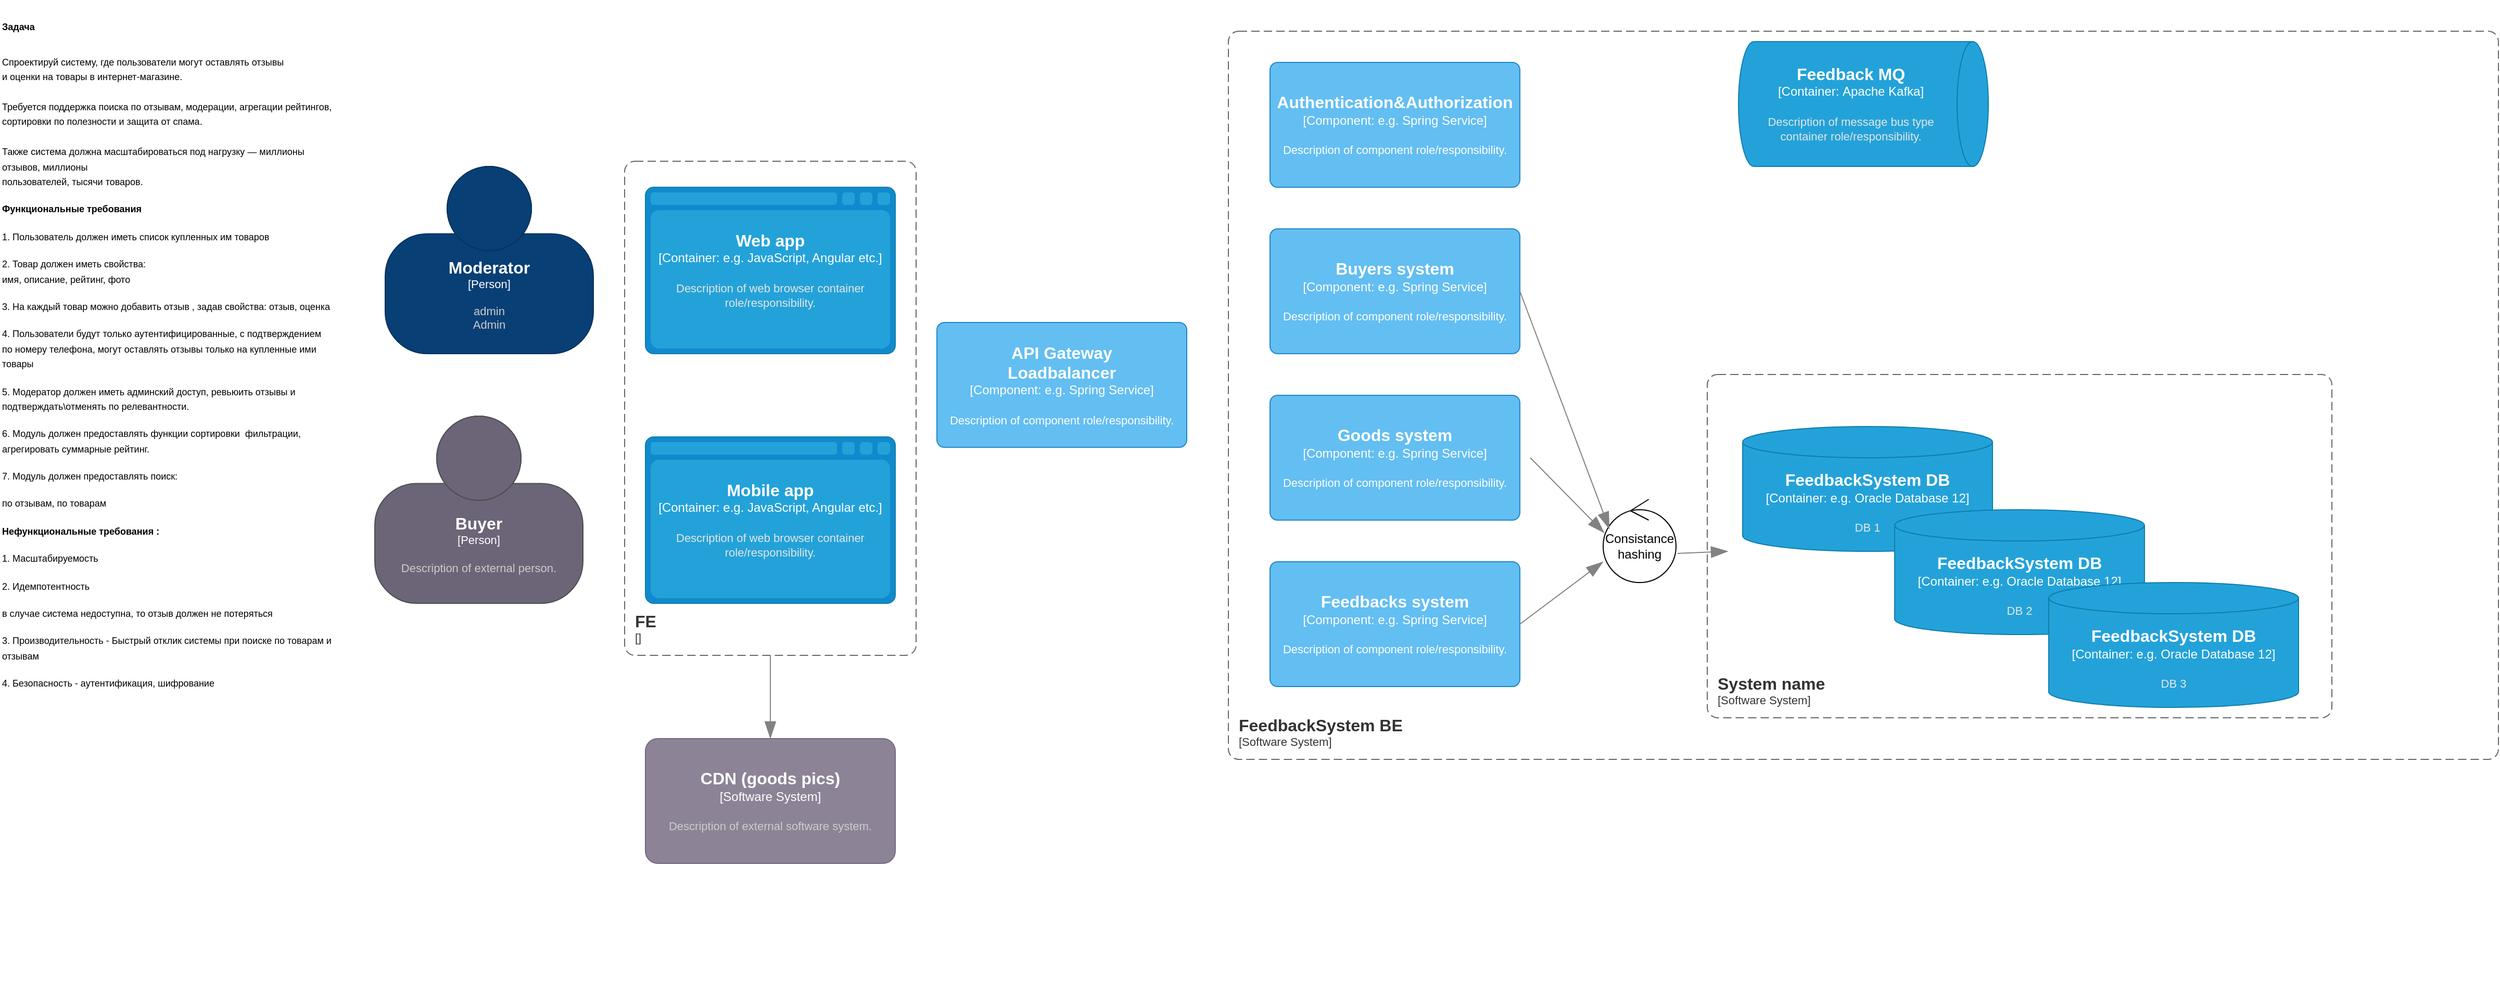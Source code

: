 <mxfile version="27.0.6">
  <diagram name="Страница — 1" id="girLjb2KF1cw0PSgZrCs">
    <mxGraphModel dx="2374" dy="860" grid="1" gridSize="10" guides="1" tooltips="1" connect="1" arrows="1" fold="1" page="1" pageScale="1" pageWidth="827" pageHeight="1169" math="0" shadow="0">
      <root>
        <mxCell id="0" />
        <mxCell id="1" parent="0" />
        <mxCell id="WG9SHNsGWkqD0caVoFuH-1" value="&lt;h1 style=&quot;margin-top: 0px;&quot;&gt;&lt;font style=&quot;font-size: 9px;&quot;&gt;Задача&lt;/font&gt;&lt;/h1&gt;&lt;p class=&quot;MsoNormal&quot;&gt;&lt;font style=&quot;font-size: 9px;&quot;&gt;Спроектируй систему, где пользователи могут оставлять отзывы&lt;br&gt;и оценки на товары в интернет-магазине.&lt;br&gt;&lt;br&gt;Требуется поддержка поиска по отзывам, модерации, агрегации рейтингов,&lt;br&gt;сортировки по полезности и защита от спама.&lt;br&gt;&lt;br&gt;Также система должна масштабироваться под нагрузку — миллионы отзывов, миллионы&lt;br&gt;пользователей, тысячи товаров.&lt;/font&gt;&lt;/p&gt;&lt;p class=&quot;MsoNormal&quot;&gt;&lt;b&gt;&lt;font style=&quot;font-size: 9px;&quot;&gt;Функциональные требования&lt;/font&gt;&lt;/b&gt;&lt;/p&gt;&lt;p class=&quot;MsoNormal&quot;&gt;&lt;font style=&quot;font-size: 9px;&quot;&gt;1. Пользователь должен иметь список купленных им товаров&amp;nbsp;&lt;/font&gt;&lt;/p&gt;&lt;p class=&quot;MsoNormal&quot;&gt;&lt;font style=&quot;font-size: 9px;&quot;&gt;2. Товар должен иметь свойства:&lt;br&gt;имя, описание, рейтинг, фото&lt;/font&gt;&lt;/p&gt;&lt;p class=&quot;MsoNormal&quot;&gt;&lt;font style=&quot;font-size: 9px;&quot;&gt;3. На каждый товар можно добавить отзыв , задав свойства: отзыв, оценка&lt;/font&gt;&lt;/p&gt;&lt;p class=&quot;MsoNormal&quot;&gt;&lt;font style=&quot;font-size: 9px;&quot;&gt;4. Пользователи будут только аутентифицированные, с подтверждением по номеру телефона, могут оставлять отзывы только на купленные ими товары&lt;/font&gt;&lt;/p&gt;&lt;p class=&quot;MsoNormal&quot;&gt;&lt;font style=&quot;font-size: 9px;&quot;&gt;5. Модератор должен иметь админский доступ, ревьюить отзывы и подтверждать\отменять по релевантности.&lt;/font&gt;&lt;/p&gt;&lt;p class=&quot;MsoNormal&quot;&gt;&lt;font style=&quot;font-size: 9px;&quot;&gt;6. Модуль должен предоставлять функции сортировки&amp;nbsp; фильтрации, агрегировать суммарные рейтинг.&lt;/font&gt;&lt;/p&gt;&lt;p class=&quot;MsoNormal&quot;&gt;&lt;font style=&quot;font-size: 9px;&quot;&gt;7. Модуль должен предоставлять поиск:&lt;/font&gt;&lt;/p&gt;&lt;p class=&quot;MsoNormal&quot;&gt;&lt;font style=&quot;font-size: 9px;&quot;&gt;по отзывам, по товарам&lt;/font&gt;&lt;/p&gt;&lt;p class=&quot;MsoNormal&quot;&gt;&lt;span style=&quot;background-color: transparent; color: light-dark(rgb(0, 0, 0), rgb(255, 255, 255));&quot;&gt;&lt;b&gt;&lt;font style=&quot;font-size: 9px;&quot;&gt;Нефункциональные требования :&lt;/font&gt;&lt;/b&gt;&lt;/span&gt;&lt;/p&gt;&lt;p class=&quot;MsoNormal&quot;&gt;&lt;span style=&quot;background-color: transparent; color: light-dark(rgb(0, 0, 0), rgb(255, 255, 255));&quot;&gt;&lt;font style=&quot;font-size: 9px;&quot;&gt;1. Масштабируемость&lt;/font&gt;&lt;/span&gt;&lt;/p&gt;&lt;p class=&quot;MsoNormal&quot;&gt;&lt;span style=&quot;background-color: transparent; color: light-dark(rgb(0, 0, 0), rgb(255, 255, 255));&quot;&gt;&lt;font style=&quot;font-size: 9px;&quot;&gt;2. Идемпотентность&amp;nbsp;&lt;/font&gt;&lt;/span&gt;&lt;/p&gt;&lt;p class=&quot;MsoNormal&quot;&gt;&lt;span style=&quot;background-color: transparent; color: light-dark(rgb(0, 0, 0), rgb(255, 255, 255));&quot;&gt;&lt;font style=&quot;font-size: 9px;&quot;&gt;в случае система недоступна, то отзыв должен не потеряться&lt;/font&gt;&lt;/span&gt;&lt;/p&gt;&lt;p class=&quot;MsoNormal&quot;&gt;&lt;span style=&quot;background-color: transparent; color: light-dark(rgb(0, 0, 0), rgb(255, 255, 255));&quot;&gt;&lt;font style=&quot;font-size: 9px;&quot;&gt;3. Производительность - Быстрый отклик системы при поиске по товарам и отзывам&lt;/font&gt;&lt;/span&gt;&lt;/p&gt;&lt;p class=&quot;MsoNormal&quot;&gt;&lt;span style=&quot;background-color: transparent; color: light-dark(rgb(0, 0, 0), rgb(255, 255, 255));&quot;&gt;&lt;font style=&quot;font-size: 9px;&quot;&gt;4. Безопасность - аутентификация, шифрование&lt;/font&gt;&lt;/span&gt;&lt;/p&gt;" style="text;html=1;whiteSpace=wrap;overflow=hidden;rounded=0;" vertex="1" parent="1">
          <mxGeometry x="-20" y="20" width="320" height="940" as="geometry" />
        </mxCell>
        <object placeholders="1" c4Name="Moderator" c4Type="Person" c4Description="admin&#xa;Admin" label="&lt;font style=&quot;font-size: 16px&quot;&gt;&lt;b&gt;%c4Name%&lt;/b&gt;&lt;/font&gt;&lt;div&gt;[%c4Type%]&lt;/div&gt;&lt;br&gt;&lt;div&gt;&lt;font style=&quot;font-size: 11px&quot;&gt;&lt;font color=&quot;#cccccc&quot;&gt;%c4Description%&lt;/font&gt;&lt;/div&gt;" id="WG9SHNsGWkqD0caVoFuH-2">
          <mxCell style="html=1;fontSize=11;dashed=0;whiteSpace=wrap;fillColor=#083F75;strokeColor=#06315C;fontColor=#ffffff;shape=mxgraph.c4.person2;align=center;metaEdit=1;points=[[0.5,0,0],[1,0.5,0],[1,0.75,0],[0.75,1,0],[0.5,1,0],[0.25,1,0],[0,0.75,0],[0,0.5,0]];resizable=0;" vertex="1" parent="1">
            <mxGeometry x="350" y="180" width="200" height="180" as="geometry" />
          </mxCell>
        </object>
        <mxCell id="WG9SHNsGWkqD0caVoFuH-3" style="edgeStyle=orthogonalEdgeStyle;rounded=0;orthogonalLoop=1;jettySize=auto;html=1;exitX=0.5;exitY=1;exitDx=0;exitDy=0;exitPerimeter=0;" edge="1" parent="1" source="WG9SHNsGWkqD0caVoFuH-2" target="WG9SHNsGWkqD0caVoFuH-2">
          <mxGeometry relative="1" as="geometry" />
        </mxCell>
        <object placeholders="1" c4Name="Buyer" c4Type="Person" c4Description="Description of external person. " label="&lt;font style=&quot;font-size: 16px&quot;&gt;&lt;b&gt;%c4Name%&lt;/b&gt;&lt;/font&gt;&lt;div&gt;[%c4Type%]&lt;/div&gt;&lt;br&gt;&lt;div&gt;&lt;font style=&quot;font-size: 11px&quot;&gt;&lt;font color=&quot;#cccccc&quot;&gt;%c4Description%&lt;/font&gt;&lt;/div&gt;" id="WG9SHNsGWkqD0caVoFuH-4">
          <mxCell style="html=1;fontSize=11;dashed=0;whiteSpace=wrap;fillColor=#6C6477;strokeColor=#4D4D4D;fontColor=#ffffff;shape=mxgraph.c4.person2;align=center;metaEdit=1;points=[[0.5,0,0],[1,0.5,0],[1,0.75,0],[0.75,1,0],[0.5,1,0],[0.25,1,0],[0,0.75,0],[0,0.5,0]];resizable=0;" vertex="1" parent="1">
            <mxGeometry x="340" y="420" width="200" height="180" as="geometry" />
          </mxCell>
        </object>
        <object placeholders="1" c4Name="FeedbackSystem BE" c4Type="SystemScopeBoundary" c4Application="Software System" label="&lt;font style=&quot;font-size: 16px&quot;&gt;&lt;b&gt;&lt;div style=&quot;text-align: left&quot;&gt;%c4Name%&lt;/div&gt;&lt;/b&gt;&lt;/font&gt;&lt;div style=&quot;text-align: left&quot;&gt;[%c4Application%]&lt;/div&gt;" id="WG9SHNsGWkqD0caVoFuH-7">
          <mxCell style="rounded=1;fontSize=11;whiteSpace=wrap;html=1;dashed=1;arcSize=20;fillColor=none;strokeColor=#666666;fontColor=#333333;labelBackgroundColor=none;align=left;verticalAlign=bottom;labelBorderColor=none;spacingTop=0;spacing=10;dashPattern=8 4;metaEdit=1;rotatable=0;perimeter=rectanglePerimeter;noLabel=0;labelPadding=0;allowArrows=0;connectable=0;expand=0;recursiveResize=0;editable=1;pointerEvents=0;absoluteArcSize=1;points=[[0.25,0,0],[0.5,0,0],[0.75,0,0],[1,0.25,0],[1,0.5,0],[1,0.75,0],[0.75,1,0],[0.5,1,0],[0.25,1,0],[0,0.75,0],[0,0.5,0],[0,0.25,0]];" vertex="1" parent="1">
            <mxGeometry x="1160" y="50" width="1220" height="700" as="geometry" />
          </mxCell>
        </object>
        <object placeholders="1" c4Name="Web app" c4Type="Container" c4Technology="e.g. JavaScript, Angular etc." c4Description="Description of web browser container role/responsibility." label="&lt;font style=&quot;font-size: 16px&quot;&gt;&lt;b&gt;%c4Name%&lt;/b&gt;&lt;/font&gt;&lt;div&gt;[%c4Type%:&amp;nbsp;%c4Technology%]&lt;/div&gt;&lt;br&gt;&lt;div&gt;&lt;font style=&quot;font-size: 11px&quot;&gt;&lt;font color=&quot;#E6E6E6&quot;&gt;%c4Description%&lt;/font&gt;&lt;/div&gt;" id="WG9SHNsGWkqD0caVoFuH-8">
          <mxCell style="shape=mxgraph.c4.webBrowserContainer2;whiteSpace=wrap;html=1;boundedLbl=1;rounded=0;labelBackgroundColor=none;strokeColor=#118ACD;fillColor=#23A2D9;strokeColor=#118ACD;strokeColor2=#0E7DAD;fontSize=12;fontColor=#ffffff;align=center;metaEdit=1;points=[[0.5,0,0],[1,0.25,0],[1,0.5,0],[1,0.75,0],[0.5,1,0],[0,0.75,0],[0,0.5,0],[0,0.25,0]];resizable=0;" vertex="1" parent="1">
            <mxGeometry x="600" y="200" width="240" height="160" as="geometry" />
          </mxCell>
        </object>
        <object placeholders="1" c4Name="Mobile app" c4Type="Container" c4Technology="e.g. JavaScript, Angular etc." c4Description="Description of web browser container role/responsibility." label="&lt;font style=&quot;font-size: 16px&quot;&gt;&lt;b&gt;%c4Name%&lt;/b&gt;&lt;/font&gt;&lt;div&gt;[%c4Type%:&amp;nbsp;%c4Technology%]&lt;/div&gt;&lt;br&gt;&lt;div&gt;&lt;font style=&quot;font-size: 11px&quot;&gt;&lt;font color=&quot;#E6E6E6&quot;&gt;%c4Description%&lt;/font&gt;&lt;/div&gt;" id="WG9SHNsGWkqD0caVoFuH-9">
          <mxCell style="shape=mxgraph.c4.webBrowserContainer2;whiteSpace=wrap;html=1;boundedLbl=1;rounded=0;labelBackgroundColor=none;strokeColor=#118ACD;fillColor=#23A2D9;strokeColor=#118ACD;strokeColor2=#0E7DAD;fontSize=12;fontColor=#ffffff;align=center;metaEdit=1;points=[[0.5,0,0],[1,0.25,0],[1,0.5,0],[1,0.75,0],[0.5,1,0],[0,0.75,0],[0,0.5,0],[0,0.25,0]];resizable=0;" vertex="1" parent="1">
            <mxGeometry x="600" y="440" width="240" height="160" as="geometry" />
          </mxCell>
        </object>
        <object placeholders="1" c4Name="Authentication&amp;Authorization" c4Type="Component" c4Technology="e.g. Spring Service" c4Description="Description of component role/responsibility." label="&lt;font style=&quot;font-size: 16px&quot;&gt;&lt;b&gt;%c4Name%&lt;/b&gt;&lt;/font&gt;&lt;div&gt;[%c4Type%: %c4Technology%]&lt;/div&gt;&lt;br&gt;&lt;div&gt;&lt;font style=&quot;font-size: 11px&quot;&gt;%c4Description%&lt;/font&gt;&lt;/div&gt;" id="WG9SHNsGWkqD0caVoFuH-14">
          <mxCell style="rounded=1;whiteSpace=wrap;html=1;labelBackgroundColor=none;fillColor=#63BEF2;fontColor=#ffffff;align=center;arcSize=6;strokeColor=#2086C9;metaEdit=1;resizable=0;points=[[0.25,0,0],[0.5,0,0],[0.75,0,0],[1,0.25,0],[1,0.5,0],[1,0.75,0],[0.75,1,0],[0.5,1,0],[0.25,1,0],[0,0.75,0],[0,0.5,0],[0,0.25,0]];" vertex="1" parent="1">
            <mxGeometry x="1200" y="80" width="240" height="120" as="geometry" />
          </mxCell>
        </object>
        <object placeholders="1" c4Name="API Gateway&#xa;Loadbalancer" c4Type="Component" c4Technology="e.g. Spring Service" c4Description="Description of component role/responsibility." label="&lt;font style=&quot;font-size: 16px&quot;&gt;&lt;b&gt;%c4Name%&lt;/b&gt;&lt;/font&gt;&lt;div&gt;[%c4Type%: %c4Technology%]&lt;/div&gt;&lt;br&gt;&lt;div&gt;&lt;font style=&quot;font-size: 11px&quot;&gt;%c4Description%&lt;/font&gt;&lt;/div&gt;" id="WG9SHNsGWkqD0caVoFuH-15">
          <mxCell style="rounded=1;whiteSpace=wrap;html=1;labelBackgroundColor=none;fillColor=#63BEF2;fontColor=#ffffff;align=center;arcSize=6;strokeColor=#2086C9;metaEdit=1;resizable=0;points=[[0.25,0,0],[0.5,0,0],[0.75,0,0],[1,0.25,0],[1,0.5,0],[1,0.75,0],[0.75,1,0],[0.5,1,0],[0.25,1,0],[0,0.75,0],[0,0.5,0],[0,0.25,0]];" vertex="1" parent="1">
            <mxGeometry x="880" y="330" width="240" height="120" as="geometry" />
          </mxCell>
        </object>
        <mxCell id="WG9SHNsGWkqD0caVoFuH-18" style="edgeStyle=orthogonalEdgeStyle;rounded=0;orthogonalLoop=1;jettySize=auto;html=1;exitX=0.5;exitY=0;exitDx=0;exitDy=0;exitPerimeter=0;" edge="1" parent="1" source="WG9SHNsGWkqD0caVoFuH-16">
          <mxGeometry relative="1" as="geometry">
            <mxPoint x="1310" y="250.0" as="targetPoint" />
          </mxGeometry>
        </mxCell>
        <object placeholders="1" c4Name="Buyers system" c4Type="Component" c4Technology="e.g. Spring Service" c4Description="Description of component role/responsibility." label="&lt;font style=&quot;font-size: 16px&quot;&gt;&lt;b&gt;%c4Name%&lt;/b&gt;&lt;/font&gt;&lt;div&gt;[%c4Type%: %c4Technology%]&lt;/div&gt;&lt;br&gt;&lt;div&gt;&lt;font style=&quot;font-size: 11px&quot;&gt;%c4Description%&lt;/font&gt;&lt;/div&gt;" id="WG9SHNsGWkqD0caVoFuH-16">
          <mxCell style="rounded=1;whiteSpace=wrap;html=1;labelBackgroundColor=none;fillColor=#63BEF2;fontColor=#ffffff;align=center;arcSize=6;strokeColor=#2086C9;metaEdit=1;resizable=0;points=[[0.25,0,0],[0.5,0,0],[0.75,0,0],[1,0.25,0],[1,0.5,0],[1,0.75,0],[0.75,1,0],[0.5,1,0],[0.25,1,0],[0,0.75,0],[0,0.5,0],[0,0.25,0]];" vertex="1" parent="1">
            <mxGeometry x="1200" y="240" width="240" height="120" as="geometry" />
          </mxCell>
        </object>
        <object placeholders="1" c4Name="Feedbacks system" c4Type="Component" c4Technology="e.g. Spring Service" c4Description="Description of component role/responsibility." label="&lt;font style=&quot;font-size: 16px&quot;&gt;&lt;b&gt;%c4Name%&lt;/b&gt;&lt;/font&gt;&lt;div&gt;[%c4Type%: %c4Technology%]&lt;/div&gt;&lt;br&gt;&lt;div&gt;&lt;font style=&quot;font-size: 11px&quot;&gt;%c4Description%&lt;/font&gt;&lt;/div&gt;" id="WG9SHNsGWkqD0caVoFuH-17">
          <mxCell style="rounded=1;whiteSpace=wrap;html=1;labelBackgroundColor=none;fillColor=#63BEF2;fontColor=#ffffff;align=center;arcSize=6;strokeColor=#2086C9;metaEdit=1;resizable=0;points=[[0.25,0,0],[0.5,0,0],[0.75,0,0],[1,0.25,0],[1,0.5,0],[1,0.75,0],[0.75,1,0],[0.5,1,0],[0.25,1,0],[0,0.75,0],[0,0.5,0],[0,0.25,0]];" vertex="1" parent="1">
            <mxGeometry x="1200" y="560" width="240" height="120" as="geometry" />
          </mxCell>
        </object>
        <object placeholders="1" c4Name="Goods system" c4Type="Component" c4Technology="e.g. Spring Service" c4Description="Description of component role/responsibility." label="&lt;font style=&quot;font-size: 16px&quot;&gt;&lt;b&gt;%c4Name%&lt;/b&gt;&lt;/font&gt;&lt;div&gt;[%c4Type%: %c4Technology%]&lt;/div&gt;&lt;br&gt;&lt;div&gt;&lt;font style=&quot;font-size: 11px&quot;&gt;%c4Description%&lt;/font&gt;&lt;/div&gt;" id="WG9SHNsGWkqD0caVoFuH-19">
          <mxCell style="rounded=1;whiteSpace=wrap;html=1;labelBackgroundColor=none;fillColor=#63BEF2;fontColor=#ffffff;align=center;arcSize=6;strokeColor=#2086C9;metaEdit=1;resizable=0;points=[[0.25,0,0],[0.5,0,0],[0.75,0,0],[1,0.25,0],[1,0.5,0],[1,0.75,0],[0.75,1,0],[0.5,1,0],[0.25,1,0],[0,0.75,0],[0,0.5,0],[0,0.25,0]];" vertex="1" parent="1">
            <mxGeometry x="1200" y="400" width="240" height="120" as="geometry" />
          </mxCell>
        </object>
        <object placeholders="1" c4Name="Feedback MQ" c4Type="Container" c4Technology="Apache Kafka" c4Description="Description of message bus type container role/responsibility." label="&lt;font style=&quot;font-size: 16px&quot;&gt;&lt;b&gt;%c4Name%&lt;/b&gt;&lt;/font&gt;&lt;div&gt;[%c4Type%:&amp;nbsp;%c4Technology%]&lt;/div&gt;&lt;br&gt;&lt;div&gt;&lt;font style=&quot;font-size: 11px&quot;&gt;&lt;font color=&quot;#E6E6E6&quot;&gt;%c4Description%&lt;/font&gt;&lt;/div&gt;" id="WG9SHNsGWkqD0caVoFuH-21">
          <mxCell style="shape=cylinder3;size=15;direction=south;whiteSpace=wrap;html=1;boundedLbl=1;rounded=0;labelBackgroundColor=none;fillColor=#23A2D9;fontSize=12;fontColor=#ffffff;align=center;strokeColor=#0E7DAD;metaEdit=1;points=[[0.5,0,0],[1,0.25,0],[1,0.5,0],[1,0.75,0],[0.5,1,0],[0,0.75,0],[0,0.5,0],[0,0.25,0]];resizable=0;" vertex="1" parent="1">
            <mxGeometry x="1650" y="60" width="240" height="120" as="geometry" />
          </mxCell>
        </object>
        <mxCell id="WG9SHNsGWkqD0caVoFuH-23" value="Consistance hashing" style="ellipse;shape=umlControl;whiteSpace=wrap;html=1;" vertex="1" parent="1">
          <mxGeometry x="1520" y="500" width="70" height="80" as="geometry" />
        </mxCell>
        <object placeholders="1" c4Name="FE" c4Type="SystemScopeBoundary" c4Application="" label="&lt;font style=&quot;font-size: 16px&quot;&gt;&lt;b&gt;&lt;div style=&quot;text-align: left&quot;&gt;%c4Name%&lt;/div&gt;&lt;/b&gt;&lt;/font&gt;&lt;div style=&quot;text-align: left&quot;&gt;[%c4Application%]&lt;/div&gt;" id="WG9SHNsGWkqD0caVoFuH-25">
          <mxCell style="rounded=1;fontSize=11;whiteSpace=wrap;html=1;dashed=1;arcSize=20;fillColor=none;strokeColor=#666666;fontColor=#333333;labelBackgroundColor=none;align=left;verticalAlign=bottom;labelBorderColor=none;spacingTop=0;spacing=10;dashPattern=8 4;metaEdit=1;rotatable=0;perimeter=rectanglePerimeter;noLabel=0;labelPadding=0;allowArrows=0;connectable=0;expand=0;recursiveResize=0;editable=1;pointerEvents=0;absoluteArcSize=1;points=[[0.25,0,0],[0.5,0,0],[0.75,0,0],[1,0.25,0],[1,0.5,0],[1,0.75,0],[0.75,1,0],[0.5,1,0],[0.25,1,0],[0,0.75,0],[0,0.5,0],[0,0.25,0]];" vertex="1" parent="1">
            <mxGeometry x="580" y="175" width="280" height="475" as="geometry" />
          </mxCell>
        </object>
        <object placeholders="1" c4Name="CDN (goods pics)" c4Type="Software System" c4Description="Description of external software system." label="&lt;font style=&quot;font-size: 16px&quot;&gt;&lt;b&gt;%c4Name%&lt;/b&gt;&lt;/font&gt;&lt;div&gt;[%c4Type%]&lt;/div&gt;&lt;br&gt;&lt;div&gt;&lt;font style=&quot;font-size: 11px&quot;&gt;&lt;font color=&quot;#cccccc&quot;&gt;%c4Description%&lt;/font&gt;&lt;/div&gt;" id="WG9SHNsGWkqD0caVoFuH-26">
          <mxCell style="rounded=1;whiteSpace=wrap;html=1;labelBackgroundColor=none;fillColor=#8C8496;fontColor=#ffffff;align=center;arcSize=10;strokeColor=#736782;metaEdit=1;resizable=0;points=[[0.25,0,0],[0.5,0,0],[0.75,0,0],[1,0.25,0],[1,0.5,0],[1,0.75,0],[0.75,1,0],[0.5,1,0],[0.25,1,0],[0,0.75,0],[0,0.5,0],[0,0.25,0]];" vertex="1" parent="1">
            <mxGeometry x="600" y="730" width="240" height="120" as="geometry" />
          </mxCell>
        </object>
        <object placeholders="1" c4Type="Relationship" id="WG9SHNsGWkqD0caVoFuH-27">
          <mxCell style="endArrow=blockThin;html=1;fontSize=10;fontColor=#404040;strokeWidth=1;endFill=1;strokeColor=#828282;elbow=vertical;metaEdit=1;endSize=14;startSize=14;jumpStyle=arc;jumpSize=16;rounded=0;" edge="1" parent="1" target="WG9SHNsGWkqD0caVoFuH-26">
            <mxGeometry width="240" relative="1" as="geometry">
              <mxPoint x="720" y="650" as="sourcePoint" />
              <mxPoint x="1320" y="670" as="targetPoint" />
            </mxGeometry>
          </mxCell>
        </object>
        <object placeholders="1" c4Name="FeedbackSystem DB" c4Type="Container" c4Technology="e.g. Oracle Database 12" c4Description="DB 1" label="&lt;font style=&quot;font-size: 16px&quot;&gt;&lt;b&gt;%c4Name%&lt;/b&gt;&lt;/font&gt;&lt;div&gt;[%c4Type%:&amp;nbsp;%c4Technology%]&lt;/div&gt;&lt;br&gt;&lt;div&gt;&lt;font style=&quot;font-size: 11px&quot;&gt;&lt;font color=&quot;#E6E6E6&quot;&gt;%c4Description%&lt;/font&gt;&lt;/div&gt;" id="WG9SHNsGWkqD0caVoFuH-28">
          <mxCell style="shape=cylinder3;size=15;whiteSpace=wrap;html=1;boundedLbl=1;rounded=0;labelBackgroundColor=none;fillColor=#23A2D9;fontSize=12;fontColor=#ffffff;align=center;strokeColor=#0E7DAD;metaEdit=1;points=[[0.5,0,0],[1,0.25,0],[1,0.5,0],[1,0.75,0],[0.5,1,0],[0,0.75,0],[0,0.5,0],[0,0.25,0]];resizable=0;" vertex="1" parent="1">
            <mxGeometry x="1654" y="430" width="240" height="120" as="geometry" />
          </mxCell>
        </object>
        <object placeholders="1" c4Name="FeedbackSystem DB" c4Type="Container" c4Technology="e.g. Oracle Database 12" c4Description="DB 2" label="&lt;font style=&quot;font-size: 16px&quot;&gt;&lt;b&gt;%c4Name%&lt;/b&gt;&lt;/font&gt;&lt;div&gt;[%c4Type%:&amp;nbsp;%c4Technology%]&lt;/div&gt;&lt;br&gt;&lt;div&gt;&lt;font style=&quot;font-size: 11px&quot;&gt;&lt;font color=&quot;#E6E6E6&quot;&gt;%c4Description%&lt;/font&gt;&lt;/div&gt;" id="WG9SHNsGWkqD0caVoFuH-29">
          <mxCell style="shape=cylinder3;size=15;whiteSpace=wrap;html=1;boundedLbl=1;rounded=0;labelBackgroundColor=none;fillColor=#23A2D9;fontSize=12;fontColor=#ffffff;align=center;strokeColor=#0E7DAD;metaEdit=1;points=[[0.5,0,0],[1,0.25,0],[1,0.5,0],[1,0.75,0],[0.5,1,0],[0,0.75,0],[0,0.5,0],[0,0.25,0]];resizable=0;" vertex="1" parent="1">
            <mxGeometry x="1800" y="510" width="240" height="120" as="geometry" />
          </mxCell>
        </object>
        <object placeholders="1" c4Name="FeedbackSystem DB" c4Type="Container" c4Technology="e.g. Oracle Database 12" c4Description="DB 3" label="&lt;font style=&quot;font-size: 16px&quot;&gt;&lt;b&gt;%c4Name%&lt;/b&gt;&lt;/font&gt;&lt;div&gt;[%c4Type%:&amp;nbsp;%c4Technology%]&lt;/div&gt;&lt;br&gt;&lt;div&gt;&lt;font style=&quot;font-size: 11px&quot;&gt;&lt;font color=&quot;#E6E6E6&quot;&gt;%c4Description%&lt;/font&gt;&lt;/div&gt;" id="WG9SHNsGWkqD0caVoFuH-30">
          <mxCell style="shape=cylinder3;size=15;whiteSpace=wrap;html=1;boundedLbl=1;rounded=0;labelBackgroundColor=none;fillColor=#23A2D9;fontSize=12;fontColor=#ffffff;align=center;strokeColor=#0E7DAD;metaEdit=1;points=[[0.5,0,0],[1,0.25,0],[1,0.5,0],[1,0.75,0],[0.5,1,0],[0,0.75,0],[0,0.5,0],[0,0.25,0]];resizable=0;" vertex="1" parent="1">
            <mxGeometry x="1948" y="580" width="240" height="120" as="geometry" />
          </mxCell>
        </object>
        <object placeholders="1" c4Name="System name" c4Type="SystemScopeBoundary" c4Application="Software System" label="&lt;font style=&quot;font-size: 16px&quot;&gt;&lt;b&gt;&lt;div style=&quot;text-align: left&quot;&gt;%c4Name%&lt;/div&gt;&lt;/b&gt;&lt;/font&gt;&lt;div style=&quot;text-align: left&quot;&gt;[%c4Application%]&lt;/div&gt;" id="WG9SHNsGWkqD0caVoFuH-32">
          <mxCell style="rounded=1;fontSize=11;whiteSpace=wrap;html=1;dashed=1;arcSize=20;fillColor=none;strokeColor=#666666;fontColor=#333333;labelBackgroundColor=none;align=left;verticalAlign=bottom;labelBorderColor=none;spacingTop=0;spacing=10;dashPattern=8 4;metaEdit=1;rotatable=0;perimeter=rectanglePerimeter;noLabel=0;labelPadding=0;allowArrows=0;connectable=0;expand=0;recursiveResize=0;editable=1;pointerEvents=0;absoluteArcSize=1;points=[[0.25,0,0],[0.5,0,0],[0.75,0,0],[1,0.25,0],[1,0.5,0],[1,0.75,0],[0.75,1,0],[0.5,1,0],[0.25,1,0],[0,0.75,0],[0,0.5,0],[0,0.25,0]];" vertex="1" parent="1">
            <mxGeometry x="1620" y="380" width="600" height="330" as="geometry" />
          </mxCell>
        </object>
        <object placeholders="1" c4Type="Relationship" id="WG9SHNsGWkqD0caVoFuH-34">
          <mxCell style="endArrow=blockThin;html=1;fontSize=10;fontColor=#404040;strokeWidth=1;endFill=1;strokeColor=#828282;elbow=vertical;metaEdit=1;endSize=14;startSize=14;jumpStyle=arc;jumpSize=16;rounded=0;entryX=0.015;entryY=0.403;entryDx=0;entryDy=0;entryPerimeter=0;" edge="1" parent="1" target="WG9SHNsGWkqD0caVoFuH-23">
            <mxGeometry width="240" relative="1" as="geometry">
              <mxPoint x="1450" y="460" as="sourcePoint" />
              <mxPoint x="1630" y="450" as="targetPoint" />
            </mxGeometry>
          </mxCell>
        </object>
        <object placeholders="1" c4Type="Relationship" id="WG9SHNsGWkqD0caVoFuH-35">
          <mxCell style="endArrow=blockThin;html=1;fontSize=10;fontColor=#404040;strokeWidth=1;endFill=1;strokeColor=#828282;elbow=vertical;metaEdit=1;endSize=14;startSize=14;jumpStyle=arc;jumpSize=16;rounded=0;exitX=1;exitY=0.5;exitDx=0;exitDy=0;exitPerimeter=0;" edge="1" parent="1" source="WG9SHNsGWkqD0caVoFuH-17">
            <mxGeometry width="240" relative="1" as="geometry">
              <mxPoint x="1490" y="510" as="sourcePoint" />
              <mxPoint x="1520" y="560" as="targetPoint" />
            </mxGeometry>
          </mxCell>
        </object>
        <object placeholders="1" c4Type="Relationship" id="WG9SHNsGWkqD0caVoFuH-36">
          <mxCell style="endArrow=blockThin;html=1;fontSize=10;fontColor=#404040;strokeWidth=1;endFill=1;strokeColor=#828282;elbow=vertical;metaEdit=1;endSize=14;startSize=14;jumpStyle=arc;jumpSize=16;rounded=0;exitX=1.021;exitY=0.65;exitDx=0;exitDy=0;exitPerimeter=0;" edge="1" parent="1" source="WG9SHNsGWkqD0caVoFuH-23">
            <mxGeometry width="240" relative="1" as="geometry">
              <mxPoint x="1460" y="690" as="sourcePoint" />
              <mxPoint x="1640" y="550" as="targetPoint" />
            </mxGeometry>
          </mxCell>
        </object>
        <object placeholders="1" c4Type="Relationship" id="WG9SHNsGWkqD0caVoFuH-37">
          <mxCell style="endArrow=blockThin;html=1;fontSize=10;fontColor=#404040;strokeWidth=1;endFill=1;strokeColor=#828282;elbow=vertical;metaEdit=1;endSize=14;startSize=14;jumpStyle=arc;jumpSize=16;rounded=0;entryX=0.086;entryY=0.357;entryDx=0;entryDy=0;entryPerimeter=0;exitX=1;exitY=0.5;exitDx=0;exitDy=0;exitPerimeter=0;" edge="1" parent="1" source="WG9SHNsGWkqD0caVoFuH-16" target="WG9SHNsGWkqD0caVoFuH-23">
            <mxGeometry width="240" relative="1" as="geometry">
              <mxPoint x="1560" y="490" as="sourcePoint" />
              <mxPoint x="1631" y="562" as="targetPoint" />
            </mxGeometry>
          </mxCell>
        </object>
      </root>
    </mxGraphModel>
  </diagram>
</mxfile>
